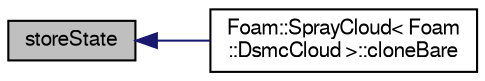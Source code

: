 digraph "storeState"
{
  bgcolor="transparent";
  edge [fontname="FreeSans",fontsize="10",labelfontname="FreeSans",labelfontsize="10"];
  node [fontname="FreeSans",fontsize="10",shape=record];
  rankdir="LR";
  Node43 [label="storeState",height=0.2,width=0.4,color="black", fillcolor="grey75", style="filled", fontcolor="black"];
  Node43 -> Node44 [dir="back",color="midnightblue",fontsize="10",style="solid",fontname="FreeSans"];
  Node44 [label="Foam::SprayCloud\< Foam\l::DsmcCloud \>::cloneBare",height=0.2,width=0.4,color="black",URL="$a24530.html#a519c85b79b984c70934c244a934588ca",tooltip="Construct and return bare clone based on (this) with new name. "];
}
